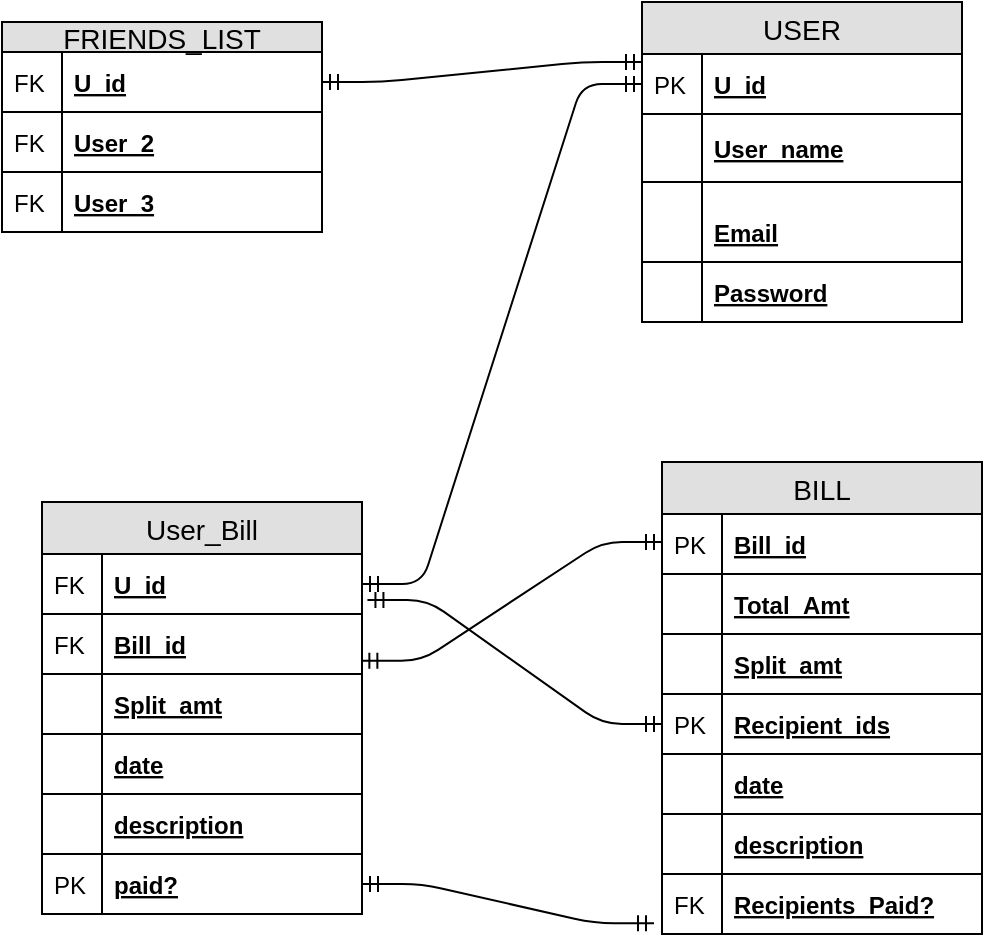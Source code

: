 <mxfile version="12.6.1" type="device"><diagram id="TxjZYh8RzoYl1Z413m10" name="Page-1"><mxGraphModel dx="1038" dy="580" grid="1" gridSize="10" guides="1" tooltips="1" connect="1" arrows="1" fold="1" page="1" pageScale="1" pageWidth="850" pageHeight="1100" math="0" shadow="0"><root><mxCell id="0"/><mxCell id="1" parent="0"/><mxCell id="jApnucX6yJMzhLJITijG-3" value="USER" style="swimlane;fontStyle=0;childLayout=stackLayout;horizontal=1;startSize=26;fillColor=#e0e0e0;horizontalStack=0;resizeParent=1;resizeParentMax=0;resizeLast=0;collapsible=1;marginBottom=0;swimlaneFillColor=#ffffff;align=center;fontSize=14;" vertex="1" parent="1"><mxGeometry x="440" y="80" width="160" height="160" as="geometry"/></mxCell><mxCell id="jApnucX6yJMzhLJITijG-4" value="U_id" style="shape=partialRectangle;top=0;left=0;right=0;bottom=1;align=left;verticalAlign=middle;fillColor=none;spacingLeft=34;spacingRight=4;overflow=hidden;rotatable=0;points=[[0,0.5],[1,0.5]];portConstraint=eastwest;dropTarget=0;fontStyle=5;fontSize=12;" vertex="1" parent="jApnucX6yJMzhLJITijG-3"><mxGeometry y="26" width="160" height="30" as="geometry"/></mxCell><mxCell id="jApnucX6yJMzhLJITijG-5" value="PK" style="shape=partialRectangle;top=0;left=0;bottom=0;fillColor=none;align=left;verticalAlign=middle;spacingLeft=4;spacingRight=4;overflow=hidden;rotatable=0;points=[];portConstraint=eastwest;part=1;fontSize=12;" vertex="1" connectable="0" parent="jApnucX6yJMzhLJITijG-4"><mxGeometry width="30" height="30" as="geometry"/></mxCell><mxCell id="jApnucX6yJMzhLJITijG-40" value="User_name" style="shape=partialRectangle;top=0;left=0;right=0;bottom=1;align=left;verticalAlign=middle;fillColor=none;spacingLeft=34;spacingRight=4;overflow=hidden;rotatable=0;points=[[0,0.5],[1,0.5]];portConstraint=eastwest;dropTarget=0;fontStyle=5;fontSize=12;" vertex="1" parent="jApnucX6yJMzhLJITijG-3"><mxGeometry y="56" width="160" height="34" as="geometry"/></mxCell><mxCell id="jApnucX6yJMzhLJITijG-41" value="" style="shape=partialRectangle;top=0;left=0;bottom=0;fillColor=none;align=left;verticalAlign=middle;spacingLeft=4;spacingRight=4;overflow=hidden;rotatable=0;points=[];portConstraint=eastwest;part=1;fontSize=12;" vertex="1" connectable="0" parent="jApnucX6yJMzhLJITijG-40"><mxGeometry width="30" height="34" as="geometry"/></mxCell><mxCell id="jApnucX6yJMzhLJITijG-12" value="" style="shape=partialRectangle;top=0;left=0;right=0;bottom=0;align=left;verticalAlign=top;fillColor=none;spacingLeft=34;spacingRight=4;overflow=hidden;rotatable=0;points=[[0,0.5],[1,0.5]];portConstraint=eastwest;dropTarget=0;fontSize=12;" vertex="1" parent="jApnucX6yJMzhLJITijG-3"><mxGeometry y="90" width="160" height="10" as="geometry"/></mxCell><mxCell id="jApnucX6yJMzhLJITijG-13" value="" style="shape=partialRectangle;top=0;left=0;bottom=0;fillColor=none;align=left;verticalAlign=top;spacingLeft=4;spacingRight=4;overflow=hidden;rotatable=0;points=[];portConstraint=eastwest;part=1;fontSize=12;" vertex="1" connectable="0" parent="jApnucX6yJMzhLJITijG-12"><mxGeometry width="30" height="10" as="geometry"/></mxCell><mxCell id="jApnucX6yJMzhLJITijG-42" value="Email" style="shape=partialRectangle;top=0;left=0;right=0;bottom=1;align=left;verticalAlign=middle;fillColor=none;spacingLeft=34;spacingRight=4;overflow=hidden;rotatable=0;points=[[0,0.5],[1,0.5]];portConstraint=eastwest;dropTarget=0;fontStyle=5;fontSize=12;" vertex="1" parent="jApnucX6yJMzhLJITijG-3"><mxGeometry y="100" width="160" height="30" as="geometry"/></mxCell><mxCell id="jApnucX6yJMzhLJITijG-43" value="" style="shape=partialRectangle;top=0;left=0;bottom=0;fillColor=none;align=left;verticalAlign=middle;spacingLeft=4;spacingRight=4;overflow=hidden;rotatable=0;points=[];portConstraint=eastwest;part=1;fontSize=12;" vertex="1" connectable="0" parent="jApnucX6yJMzhLJITijG-42"><mxGeometry width="30" height="30" as="geometry"/></mxCell><mxCell id="jApnucX6yJMzhLJITijG-44" value="Password" style="shape=partialRectangle;top=0;left=0;right=0;bottom=1;align=left;verticalAlign=middle;fillColor=none;spacingLeft=34;spacingRight=4;overflow=hidden;rotatable=0;points=[[0,0.5],[1,0.5]];portConstraint=eastwest;dropTarget=0;fontStyle=5;fontSize=12;" vertex="1" parent="jApnucX6yJMzhLJITijG-3"><mxGeometry y="130" width="160" height="30" as="geometry"/></mxCell><mxCell id="jApnucX6yJMzhLJITijG-45" value="" style="shape=partialRectangle;top=0;left=0;bottom=0;fillColor=none;align=left;verticalAlign=middle;spacingLeft=4;spacingRight=4;overflow=hidden;rotatable=0;points=[];portConstraint=eastwest;part=1;fontSize=12;" vertex="1" connectable="0" parent="jApnucX6yJMzhLJITijG-44"><mxGeometry width="30" height="30" as="geometry"/></mxCell><mxCell id="jApnucX6yJMzhLJITijG-14" value="FRIENDS_LIST" style="swimlane;fontStyle=0;childLayout=stackLayout;horizontal=1;startSize=15;fillColor=#e0e0e0;horizontalStack=0;resizeParent=1;resizeParentMax=0;resizeLast=0;collapsible=1;marginBottom=0;swimlaneFillColor=#ffffff;align=center;fontSize=14;" vertex="1" parent="1"><mxGeometry x="120" y="90" width="160" height="105" as="geometry"/></mxCell><mxCell id="jApnucX6yJMzhLJITijG-15" value="U_id" style="shape=partialRectangle;top=0;left=0;right=0;bottom=1;align=left;verticalAlign=middle;fillColor=none;spacingLeft=34;spacingRight=4;overflow=hidden;rotatable=0;points=[[0,0.5],[1,0.5]];portConstraint=eastwest;dropTarget=0;fontStyle=5;fontSize=12;" vertex="1" parent="jApnucX6yJMzhLJITijG-14"><mxGeometry y="15" width="160" height="30" as="geometry"/></mxCell><mxCell id="jApnucX6yJMzhLJITijG-16" value="FK" style="shape=partialRectangle;top=0;left=0;bottom=0;fillColor=none;align=left;verticalAlign=middle;spacingLeft=4;spacingRight=4;overflow=hidden;rotatable=0;points=[];portConstraint=eastwest;part=1;fontSize=12;" vertex="1" connectable="0" parent="jApnucX6yJMzhLJITijG-15"><mxGeometry width="30" height="30" as="geometry"/></mxCell><mxCell id="jApnucX6yJMzhLJITijG-48" value="User_2" style="shape=partialRectangle;top=0;left=0;right=0;bottom=1;align=left;verticalAlign=middle;fillColor=none;spacingLeft=34;spacingRight=4;overflow=hidden;rotatable=0;points=[[0,0.5],[1,0.5]];portConstraint=eastwest;dropTarget=0;fontStyle=5;fontSize=12;" vertex="1" parent="jApnucX6yJMzhLJITijG-14"><mxGeometry y="45" width="160" height="30" as="geometry"/></mxCell><mxCell id="jApnucX6yJMzhLJITijG-49" value="FK" style="shape=partialRectangle;top=0;left=0;bottom=0;fillColor=none;align=left;verticalAlign=middle;spacingLeft=4;spacingRight=4;overflow=hidden;rotatable=0;points=[];portConstraint=eastwest;part=1;fontSize=12;" vertex="1" connectable="0" parent="jApnucX6yJMzhLJITijG-48"><mxGeometry width="30" height="30" as="geometry"/></mxCell><mxCell id="jApnucX6yJMzhLJITijG-50" value="User_3" style="shape=partialRectangle;top=0;left=0;right=0;bottom=1;align=left;verticalAlign=middle;fillColor=none;spacingLeft=34;spacingRight=4;overflow=hidden;rotatable=0;points=[[0,0.5],[1,0.5]];portConstraint=eastwest;dropTarget=0;fontStyle=5;fontSize=12;" vertex="1" parent="jApnucX6yJMzhLJITijG-14"><mxGeometry y="75" width="160" height="30" as="geometry"/></mxCell><mxCell id="jApnucX6yJMzhLJITijG-51" value="FK" style="shape=partialRectangle;top=0;left=0;bottom=0;fillColor=none;align=left;verticalAlign=middle;spacingLeft=4;spacingRight=4;overflow=hidden;rotatable=0;points=[];portConstraint=eastwest;part=1;fontSize=12;" vertex="1" connectable="0" parent="jApnucX6yJMzhLJITijG-50"><mxGeometry width="30" height="30" as="geometry"/></mxCell><mxCell id="jApnucX6yJMzhLJITijG-25" value="User_Bill" style="swimlane;fontStyle=0;childLayout=stackLayout;horizontal=1;startSize=26;fillColor=#e0e0e0;horizontalStack=0;resizeParent=1;resizeParentMax=0;resizeLast=0;collapsible=1;marginBottom=0;swimlaneFillColor=#ffffff;align=center;fontSize=14;" vertex="1" parent="1"><mxGeometry x="140" y="330" width="160" height="206" as="geometry"/></mxCell><mxCell id="jApnucX6yJMzhLJITijG-71" value="U_id" style="shape=partialRectangle;top=0;left=0;right=0;bottom=1;align=left;verticalAlign=middle;fillColor=none;spacingLeft=34;spacingRight=4;overflow=hidden;rotatable=0;points=[[0,0.5],[1,0.5]];portConstraint=eastwest;dropTarget=0;fontStyle=5;fontSize=12;" vertex="1" parent="jApnucX6yJMzhLJITijG-25"><mxGeometry y="26" width="160" height="30" as="geometry"/></mxCell><mxCell id="jApnucX6yJMzhLJITijG-72" value="FK" style="shape=partialRectangle;top=0;left=0;bottom=0;fillColor=none;align=left;verticalAlign=middle;spacingLeft=4;spacingRight=4;overflow=hidden;rotatable=0;points=[];portConstraint=eastwest;part=1;fontSize=12;" vertex="1" connectable="0" parent="jApnucX6yJMzhLJITijG-71"><mxGeometry width="30" height="30" as="geometry"/></mxCell><mxCell id="jApnucX6yJMzhLJITijG-26" value="Bill_id" style="shape=partialRectangle;top=0;left=0;right=0;bottom=1;align=left;verticalAlign=middle;fillColor=none;spacingLeft=34;spacingRight=4;overflow=hidden;rotatable=0;points=[[0,0.5],[1,0.5]];portConstraint=eastwest;dropTarget=0;fontStyle=5;fontSize=12;" vertex="1" parent="jApnucX6yJMzhLJITijG-25"><mxGeometry y="56" width="160" height="30" as="geometry"/></mxCell><mxCell id="jApnucX6yJMzhLJITijG-27" value="FK" style="shape=partialRectangle;top=0;left=0;bottom=0;fillColor=none;align=left;verticalAlign=middle;spacingLeft=4;spacingRight=4;overflow=hidden;rotatable=0;points=[];portConstraint=eastwest;part=1;fontSize=12;" vertex="1" connectable="0" parent="jApnucX6yJMzhLJITijG-26"><mxGeometry width="30" height="30" as="geometry"/></mxCell><mxCell id="jApnucX6yJMzhLJITijG-73" value="Split_amt" style="shape=partialRectangle;top=0;left=0;right=0;bottom=1;align=left;verticalAlign=middle;fillColor=none;spacingLeft=34;spacingRight=4;overflow=hidden;rotatable=0;points=[[0,0.5],[1,0.5]];portConstraint=eastwest;dropTarget=0;fontStyle=5;fontSize=12;" vertex="1" parent="jApnucX6yJMzhLJITijG-25"><mxGeometry y="86" width="160" height="30" as="geometry"/></mxCell><mxCell id="jApnucX6yJMzhLJITijG-74" value="" style="shape=partialRectangle;top=0;left=0;bottom=0;fillColor=none;align=left;verticalAlign=middle;spacingLeft=4;spacingRight=4;overflow=hidden;rotatable=0;points=[];portConstraint=eastwest;part=1;fontSize=12;" vertex="1" connectable="0" parent="jApnucX6yJMzhLJITijG-73"><mxGeometry width="30" height="30" as="geometry"/></mxCell><mxCell id="jApnucX6yJMzhLJITijG-75" value="date" style="shape=partialRectangle;top=0;left=0;right=0;bottom=1;align=left;verticalAlign=middle;fillColor=none;spacingLeft=34;spacingRight=4;overflow=hidden;rotatable=0;points=[[0,0.5],[1,0.5]];portConstraint=eastwest;dropTarget=0;fontStyle=5;fontSize=12;" vertex="1" parent="jApnucX6yJMzhLJITijG-25"><mxGeometry y="116" width="160" height="30" as="geometry"/></mxCell><mxCell id="jApnucX6yJMzhLJITijG-76" value="" style="shape=partialRectangle;top=0;left=0;bottom=0;fillColor=none;align=left;verticalAlign=middle;spacingLeft=4;spacingRight=4;overflow=hidden;rotatable=0;points=[];portConstraint=eastwest;part=1;fontSize=12;" vertex="1" connectable="0" parent="jApnucX6yJMzhLJITijG-75"><mxGeometry width="30" height="30" as="geometry"/></mxCell><mxCell id="jApnucX6yJMzhLJITijG-77" value="description" style="shape=partialRectangle;top=0;left=0;right=0;bottom=1;align=left;verticalAlign=middle;fillColor=none;spacingLeft=34;spacingRight=4;overflow=hidden;rotatable=0;points=[[0,0.5],[1,0.5]];portConstraint=eastwest;dropTarget=0;fontStyle=5;fontSize=12;" vertex="1" parent="jApnucX6yJMzhLJITijG-25"><mxGeometry y="146" width="160" height="30" as="geometry"/></mxCell><mxCell id="jApnucX6yJMzhLJITijG-78" value="" style="shape=partialRectangle;top=0;left=0;bottom=0;fillColor=none;align=left;verticalAlign=middle;spacingLeft=4;spacingRight=4;overflow=hidden;rotatable=0;points=[];portConstraint=eastwest;part=1;fontSize=12;" vertex="1" connectable="0" parent="jApnucX6yJMzhLJITijG-77"><mxGeometry width="30" height="30" as="geometry"/></mxCell><mxCell id="jApnucX6yJMzhLJITijG-94" value="paid?" style="shape=partialRectangle;top=0;left=0;right=0;bottom=1;align=left;verticalAlign=middle;fillColor=none;spacingLeft=34;spacingRight=4;overflow=hidden;rotatable=0;points=[[0,0.5],[1,0.5]];portConstraint=eastwest;dropTarget=0;fontStyle=5;fontSize=12;" vertex="1" parent="jApnucX6yJMzhLJITijG-25"><mxGeometry y="176" width="160" height="30" as="geometry"/></mxCell><mxCell id="jApnucX6yJMzhLJITijG-95" value="PK" style="shape=partialRectangle;top=0;left=0;bottom=0;fillColor=none;align=left;verticalAlign=middle;spacingLeft=4;spacingRight=4;overflow=hidden;rotatable=0;points=[];portConstraint=eastwest;part=1;fontSize=12;" vertex="1" connectable="0" parent="jApnucX6yJMzhLJITijG-94"><mxGeometry width="30" height="30" as="geometry"/></mxCell><mxCell id="jApnucX6yJMzhLJITijG-54" value="BILL" style="swimlane;fontStyle=0;childLayout=stackLayout;horizontal=1;startSize=26;fillColor=#e0e0e0;horizontalStack=0;resizeParent=1;resizeParentMax=0;resizeLast=0;collapsible=1;marginBottom=0;swimlaneFillColor=#ffffff;align=center;fontSize=14;" vertex="1" parent="1"><mxGeometry x="450" y="310" width="160" height="236" as="geometry"/></mxCell><mxCell id="jApnucX6yJMzhLJITijG-55" value="Bill_id" style="shape=partialRectangle;top=0;left=0;right=0;bottom=1;align=left;verticalAlign=middle;fillColor=none;spacingLeft=34;spacingRight=4;overflow=hidden;rotatable=0;points=[[0,0.5],[1,0.5]];portConstraint=eastwest;dropTarget=0;fontStyle=5;fontSize=12;" vertex="1" parent="jApnucX6yJMzhLJITijG-54"><mxGeometry y="26" width="160" height="30" as="geometry"/></mxCell><mxCell id="jApnucX6yJMzhLJITijG-56" value="PK" style="shape=partialRectangle;top=0;left=0;bottom=0;fillColor=none;align=left;verticalAlign=middle;spacingLeft=4;spacingRight=4;overflow=hidden;rotatable=0;points=[];portConstraint=eastwest;part=1;fontSize=12;" vertex="1" connectable="0" parent="jApnucX6yJMzhLJITijG-55"><mxGeometry width="30" height="30" as="geometry"/></mxCell><mxCell id="jApnucX6yJMzhLJITijG-65" value="Total_Amt" style="shape=partialRectangle;top=0;left=0;right=0;bottom=1;align=left;verticalAlign=middle;fillColor=none;spacingLeft=34;spacingRight=4;overflow=hidden;rotatable=0;points=[[0,0.5],[1,0.5]];portConstraint=eastwest;dropTarget=0;fontStyle=5;fontSize=12;" vertex="1" parent="jApnucX6yJMzhLJITijG-54"><mxGeometry y="56" width="160" height="30" as="geometry"/></mxCell><mxCell id="jApnucX6yJMzhLJITijG-66" value="" style="shape=partialRectangle;top=0;left=0;bottom=0;fillColor=none;align=left;verticalAlign=middle;spacingLeft=4;spacingRight=4;overflow=hidden;rotatable=0;points=[];portConstraint=eastwest;part=1;fontSize=12;" vertex="1" connectable="0" parent="jApnucX6yJMzhLJITijG-65"><mxGeometry width="30" height="30" as="geometry"/></mxCell><mxCell id="jApnucX6yJMzhLJITijG-67" value="Split_amt" style="shape=partialRectangle;top=0;left=0;right=0;bottom=1;align=left;verticalAlign=middle;fillColor=none;spacingLeft=34;spacingRight=4;overflow=hidden;rotatable=0;points=[[0,0.5],[1,0.5]];portConstraint=eastwest;dropTarget=0;fontStyle=5;fontSize=12;" vertex="1" parent="jApnucX6yJMzhLJITijG-54"><mxGeometry y="86" width="160" height="30" as="geometry"/></mxCell><mxCell id="jApnucX6yJMzhLJITijG-68" value="" style="shape=partialRectangle;top=0;left=0;bottom=0;fillColor=none;align=left;verticalAlign=middle;spacingLeft=4;spacingRight=4;overflow=hidden;rotatable=0;points=[];portConstraint=eastwest;part=1;fontSize=12;" vertex="1" connectable="0" parent="jApnucX6yJMzhLJITijG-67"><mxGeometry width="30" height="30" as="geometry"/></mxCell><mxCell id="jApnucX6yJMzhLJITijG-69" value="Recipient_ids" style="shape=partialRectangle;top=0;left=0;right=0;bottom=1;align=left;verticalAlign=middle;fillColor=none;spacingLeft=34;spacingRight=4;overflow=hidden;rotatable=0;points=[[0,0.5],[1,0.5]];portConstraint=eastwest;dropTarget=0;fontStyle=5;fontSize=12;" vertex="1" parent="jApnucX6yJMzhLJITijG-54"><mxGeometry y="116" width="160" height="30" as="geometry"/></mxCell><mxCell id="jApnucX6yJMzhLJITijG-70" value="PK" style="shape=partialRectangle;top=0;left=0;bottom=0;fillColor=none;align=left;verticalAlign=middle;spacingLeft=4;spacingRight=4;overflow=hidden;rotatable=0;points=[];portConstraint=eastwest;part=1;fontSize=12;" vertex="1" connectable="0" parent="jApnucX6yJMzhLJITijG-69"><mxGeometry width="30" height="30" as="geometry"/></mxCell><mxCell id="jApnucX6yJMzhLJITijG-79" value="date" style="shape=partialRectangle;top=0;left=0;right=0;bottom=1;align=left;verticalAlign=middle;fillColor=none;spacingLeft=34;spacingRight=4;overflow=hidden;rotatable=0;points=[[0,0.5],[1,0.5]];portConstraint=eastwest;dropTarget=0;fontStyle=5;fontSize=12;" vertex="1" parent="jApnucX6yJMzhLJITijG-54"><mxGeometry y="146" width="160" height="30" as="geometry"/></mxCell><mxCell id="jApnucX6yJMzhLJITijG-80" value="" style="shape=partialRectangle;top=0;left=0;bottom=0;fillColor=none;align=left;verticalAlign=middle;spacingLeft=4;spacingRight=4;overflow=hidden;rotatable=0;points=[];portConstraint=eastwest;part=1;fontSize=12;" vertex="1" connectable="0" parent="jApnucX6yJMzhLJITijG-79"><mxGeometry width="30" height="30" as="geometry"/></mxCell><mxCell id="jApnucX6yJMzhLJITijG-81" value="description" style="shape=partialRectangle;top=0;left=0;right=0;bottom=1;align=left;verticalAlign=middle;fillColor=none;spacingLeft=34;spacingRight=4;overflow=hidden;rotatable=0;points=[[0,0.5],[1,0.5]];portConstraint=eastwest;dropTarget=0;fontStyle=5;fontSize=12;labelBackgroundColor=#FFFFFF;" vertex="1" parent="jApnucX6yJMzhLJITijG-54"><mxGeometry y="176" width="160" height="30" as="geometry"/></mxCell><mxCell id="jApnucX6yJMzhLJITijG-82" value="" style="shape=partialRectangle;top=0;left=0;bottom=0;fillColor=none;align=left;verticalAlign=middle;spacingLeft=4;spacingRight=4;overflow=hidden;rotatable=0;points=[];portConstraint=eastwest;part=1;fontSize=12;" vertex="1" connectable="0" parent="jApnucX6yJMzhLJITijG-81"><mxGeometry width="30" height="30" as="geometry"/></mxCell><mxCell id="jApnucX6yJMzhLJITijG-96" value="Recipients_Paid?" style="shape=partialRectangle;top=0;left=0;right=0;bottom=1;align=left;verticalAlign=middle;fillColor=none;spacingLeft=34;spacingRight=4;overflow=hidden;rotatable=0;points=[[0,0.5],[1,0.5]];portConstraint=eastwest;dropTarget=0;fontStyle=5;fontSize=12;labelBackgroundColor=#FFFFFF;" vertex="1" parent="jApnucX6yJMzhLJITijG-54"><mxGeometry y="206" width="160" height="30" as="geometry"/></mxCell><mxCell id="jApnucX6yJMzhLJITijG-97" value="FK" style="shape=partialRectangle;top=0;left=0;bottom=0;fillColor=none;align=left;verticalAlign=middle;spacingLeft=4;spacingRight=4;overflow=hidden;rotatable=0;points=[];portConstraint=eastwest;part=1;fontSize=12;" vertex="1" connectable="0" parent="jApnucX6yJMzhLJITijG-96"><mxGeometry width="30" height="30" as="geometry"/></mxCell><mxCell id="jApnucX6yJMzhLJITijG-98" value="" style="edgeStyle=entityRelationEdgeStyle;fontSize=12;html=1;endArrow=ERmandOne;startArrow=ERmandOne;exitX=1;exitY=0.5;exitDx=0;exitDy=0;entryX=0;entryY=0.5;entryDx=0;entryDy=0;" edge="1" parent="1" source="jApnucX6yJMzhLJITijG-71" target="jApnucX6yJMzhLJITijG-4"><mxGeometry width="100" height="100" relative="1" as="geometry"><mxPoint x="30" y="210" as="sourcePoint"/><mxPoint x="130" y="110" as="targetPoint"/></mxGeometry></mxCell><mxCell id="jApnucX6yJMzhLJITijG-99" value="" style="edgeStyle=entityRelationEdgeStyle;fontSize=12;html=1;endArrow=ERmandOne;startArrow=ERmandOne;exitX=0.998;exitY=0.78;exitDx=0;exitDy=0;exitPerimeter=0;" edge="1" parent="1" source="jApnucX6yJMzhLJITijG-26"><mxGeometry width="100" height="100" relative="1" as="geometry"><mxPoint x="350" y="450" as="sourcePoint"/><mxPoint x="450" y="350" as="targetPoint"/></mxGeometry></mxCell><mxCell id="jApnucX6yJMzhLJITijG-100" value="" style="edgeStyle=entityRelationEdgeStyle;fontSize=12;html=1;endArrow=ERmandOne;startArrow=ERmandOne;entryX=0;entryY=0.5;entryDx=0;entryDy=0;exitX=1.017;exitY=0.767;exitDx=0;exitDy=0;exitPerimeter=0;" edge="1" parent="1" source="jApnucX6yJMzhLJITijG-71" target="jApnucX6yJMzhLJITijG-69"><mxGeometry width="100" height="100" relative="1" as="geometry"><mxPoint x="120" y="670" as="sourcePoint"/><mxPoint x="220" y="570" as="targetPoint"/></mxGeometry></mxCell><mxCell id="jApnucX6yJMzhLJITijG-101" value="" style="edgeStyle=entityRelationEdgeStyle;fontSize=12;html=1;endArrow=ERmandOne;startArrow=ERmandOne;entryX=-0.025;entryY=0.82;entryDx=0;entryDy=0;entryPerimeter=0;exitX=1;exitY=0.5;exitDx=0;exitDy=0;" edge="1" parent="1" source="jApnucX6yJMzhLJITijG-94" target="jApnucX6yJMzhLJITijG-96"><mxGeometry width="100" height="100" relative="1" as="geometry"><mxPoint x="310" y="530" as="sourcePoint"/><mxPoint x="390" y="490" as="targetPoint"/></mxGeometry></mxCell><mxCell id="jApnucX6yJMzhLJITijG-102" value="" style="edgeStyle=entityRelationEdgeStyle;fontSize=12;html=1;endArrow=ERmandOne;startArrow=ERmandOne;exitX=1;exitY=0.5;exitDx=0;exitDy=0;" edge="1" parent="1" source="jApnucX6yJMzhLJITijG-15"><mxGeometry width="100" height="100" relative="1" as="geometry"><mxPoint x="340" y="210" as="sourcePoint"/><mxPoint x="440" y="110" as="targetPoint"/></mxGeometry></mxCell></root></mxGraphModel></diagram></mxfile>